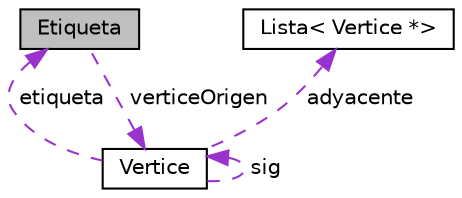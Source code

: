 digraph "Etiqueta"
{
  edge [fontname="Helvetica",fontsize="10",labelfontname="Helvetica",labelfontsize="10"];
  node [fontname="Helvetica",fontsize="10",shape=record];
  Node1 [label="Etiqueta",height=0.2,width=0.4,color="black", fillcolor="grey75", style="filled", fontcolor="black"];
  Node2 -> Node1 [dir="back",color="darkorchid3",fontsize="10",style="dashed",label=" verticeOrigen" ,fontname="Helvetica"];
  Node2 [label="Vertice",height=0.2,width=0.4,color="black", fillcolor="white", style="filled",URL="$classVertice.html"];
  Node3 -> Node2 [dir="back",color="darkorchid3",fontsize="10",style="dashed",label=" adyacente" ,fontname="Helvetica"];
  Node3 [label="Lista\< Vertice *\>",height=0.2,width=0.4,color="black", fillcolor="white", style="filled",URL="$classLista.html"];
  Node2 -> Node2 [dir="back",color="darkorchid3",fontsize="10",style="dashed",label=" sig" ,fontname="Helvetica"];
  Node1 -> Node2 [dir="back",color="darkorchid3",fontsize="10",style="dashed",label=" etiqueta" ,fontname="Helvetica"];
}

